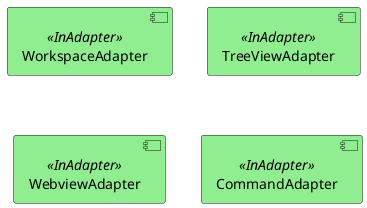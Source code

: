 @startuml
'https://plantuml.com/component-diagram

skinparam component {
  backgroundColor<<InAdapter>> LightGreen
  backgroundColor<<Service>> LightBlue
  backgroundColor<<OutAdapter>> LightYellow
}

component WorkspaceAdapter as WorkspaceInAdapter <<InAdapter>>
component TreeViewAdapter as TreeViewInAdapter <<InAdapter>>
component WebviewAdapter as WebviewInAdapter <<InAdapter>>
component CommandAdapter as CommandInAdapter <<InAdapter>>

@enduml
